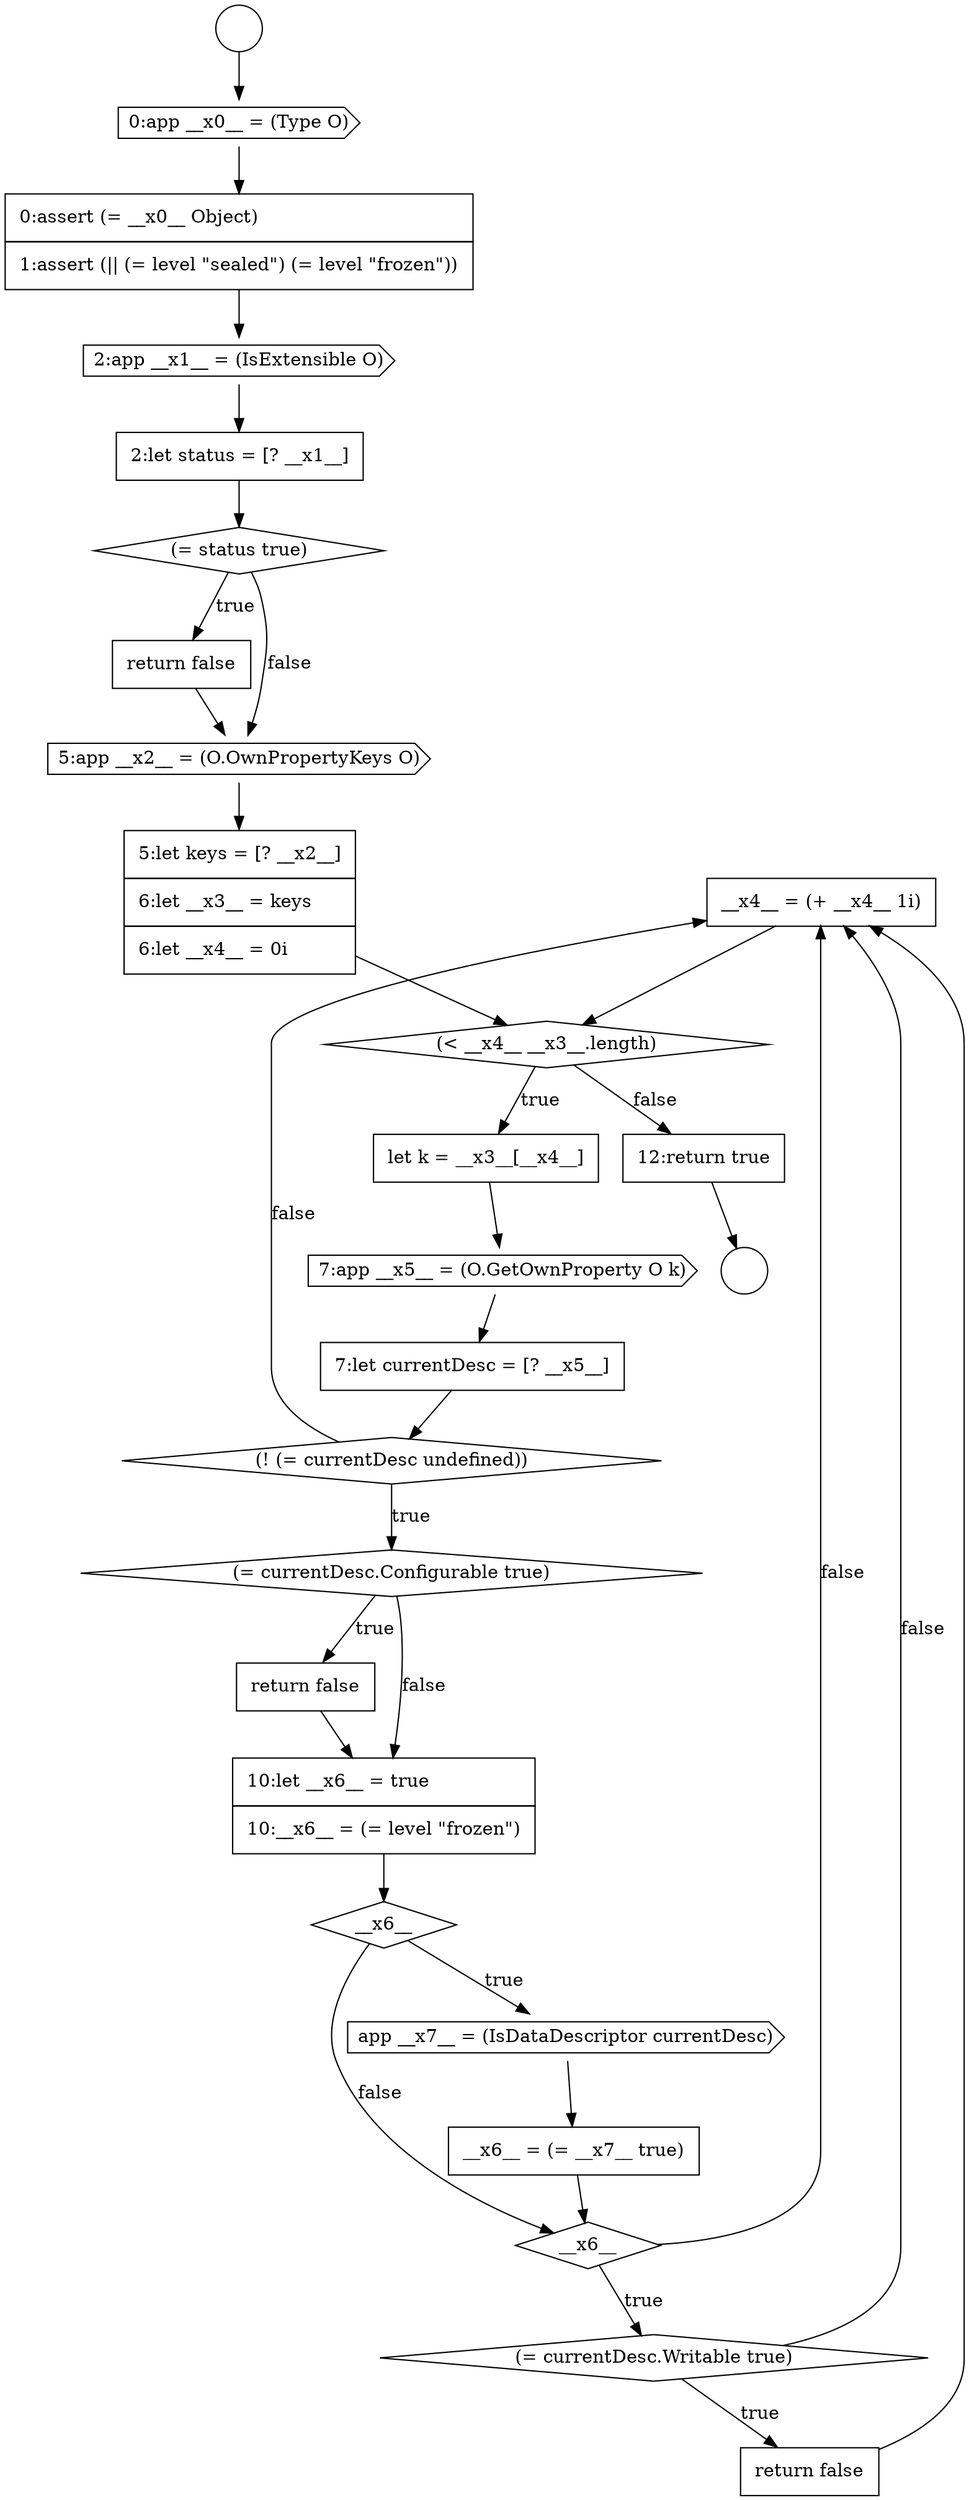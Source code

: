 digraph {
  node941 [shape=none, margin=0, label=<<font color="black">
    <table border="0" cellborder="1" cellspacing="0" cellpadding="10">
      <tr><td align="left">__x4__ = (+ __x4__ 1i)</td></tr>
    </table>
  </font>> color="black" fillcolor="white" style=filled]
  node930 [shape=none, margin=0, label=<<font color="black">
    <table border="0" cellborder="1" cellspacing="0" cellpadding="10">
      <tr><td align="left">7:let currentDesc = [? __x5__]</td></tr>
    </table>
  </font>> color="black" fillcolor="white" style=filled]
  node933 [shape=none, margin=0, label=<<font color="black">
    <table border="0" cellborder="1" cellspacing="0" cellpadding="10">
      <tr><td align="left">return false</td></tr>
    </table>
  </font>> color="black" fillcolor="white" style=filled]
  node932 [shape=diamond, label=<<font color="black">(= currentDesc.Configurable true)</font>> color="black" fillcolor="white" style=filled]
  node922 [shape=none, margin=0, label=<<font color="black">
    <table border="0" cellborder="1" cellspacing="0" cellpadding="10">
      <tr><td align="left">2:let status = [? __x1__]</td></tr>
    </table>
  </font>> color="black" fillcolor="white" style=filled]
  node931 [shape=diamond, label=<<font color="black">(! (= currentDesc undefined))</font>> color="black" fillcolor="white" style=filled]
  node929 [shape=cds, label=<<font color="black">7:app __x5__ = (O.GetOwnProperty O k)</font>> color="black" fillcolor="white" style=filled]
  node917 [shape=circle label=" " color="black" fillcolor="white" style=filled]
  node934 [shape=none, margin=0, label=<<font color="black">
    <table border="0" cellborder="1" cellspacing="0" cellpadding="10">
      <tr><td align="left">10:let __x6__ = true</td></tr>
      <tr><td align="left">10:__x6__ = (= level &quot;frozen&quot;)</td></tr>
    </table>
  </font>> color="black" fillcolor="white" style=filled]
  node924 [shape=none, margin=0, label=<<font color="black">
    <table border="0" cellborder="1" cellspacing="0" cellpadding="10">
      <tr><td align="left">return false</td></tr>
    </table>
  </font>> color="black" fillcolor="white" style=filled]
  node937 [shape=none, margin=0, label=<<font color="black">
    <table border="0" cellborder="1" cellspacing="0" cellpadding="10">
      <tr><td align="left">__x6__ = (= __x7__ true)</td></tr>
    </table>
  </font>> color="black" fillcolor="white" style=filled]
  node920 [shape=none, margin=0, label=<<font color="black">
    <table border="0" cellborder="1" cellspacing="0" cellpadding="10">
      <tr><td align="left">0:assert (= __x0__ Object)</td></tr>
      <tr><td align="left">1:assert (|| (= level &quot;sealed&quot;) (= level &quot;frozen&quot;))</td></tr>
    </table>
  </font>> color="black" fillcolor="white" style=filled]
  node942 [shape=none, margin=0, label=<<font color="black">
    <table border="0" cellborder="1" cellspacing="0" cellpadding="10">
      <tr><td align="left">12:return true</td></tr>
    </table>
  </font>> color="black" fillcolor="white" style=filled]
  node925 [shape=cds, label=<<font color="black">5:app __x2__ = (O.OwnPropertyKeys O)</font>> color="black" fillcolor="white" style=filled]
  node938 [shape=diamond, label=<<font color="black">__x6__</font>> color="black" fillcolor="white" style=filled]
  node921 [shape=cds, label=<<font color="black">2:app __x1__ = (IsExtensible O)</font>> color="black" fillcolor="white" style=filled]
  node926 [shape=none, margin=0, label=<<font color="black">
    <table border="0" cellborder="1" cellspacing="0" cellpadding="10">
      <tr><td align="left">5:let keys = [? __x2__]</td></tr>
      <tr><td align="left">6:let __x3__ = keys</td></tr>
      <tr><td align="left">6:let __x4__ = 0i</td></tr>
    </table>
  </font>> color="black" fillcolor="white" style=filled]
  node936 [shape=cds, label=<<font color="black">app __x7__ = (IsDataDescriptor currentDesc)</font>> color="black" fillcolor="white" style=filled]
  node919 [shape=cds, label=<<font color="black">0:app __x0__ = (Type O)</font>> color="black" fillcolor="white" style=filled]
  node927 [shape=diamond, label=<<font color="black">(&lt; __x4__ __x3__.length)</font>> color="black" fillcolor="white" style=filled]
  node939 [shape=diamond, label=<<font color="black">(= currentDesc.Writable true)</font>> color="black" fillcolor="white" style=filled]
  node918 [shape=circle label=" " color="black" fillcolor="white" style=filled]
  node928 [shape=none, margin=0, label=<<font color="black">
    <table border="0" cellborder="1" cellspacing="0" cellpadding="10">
      <tr><td align="left">let k = __x3__[__x4__]</td></tr>
    </table>
  </font>> color="black" fillcolor="white" style=filled]
  node940 [shape=none, margin=0, label=<<font color="black">
    <table border="0" cellborder="1" cellspacing="0" cellpadding="10">
      <tr><td align="left">return false</td></tr>
    </table>
  </font>> color="black" fillcolor="white" style=filled]
  node935 [shape=diamond, label=<<font color="black">__x6__</font>> color="black" fillcolor="white" style=filled]
  node923 [shape=diamond, label=<<font color="black">(= status true)</font>> color="black" fillcolor="white" style=filled]
  node920 -> node921 [ color="black"]
  node924 -> node925 [ color="black"]
  node938 -> node939 [label=<<font color="black">true</font>> color="black"]
  node938 -> node941 [label=<<font color="black">false</font>> color="black"]
  node930 -> node931 [ color="black"]
  node923 -> node924 [label=<<font color="black">true</font>> color="black"]
  node923 -> node925 [label=<<font color="black">false</font>> color="black"]
  node935 -> node936 [label=<<font color="black">true</font>> color="black"]
  node935 -> node938 [label=<<font color="black">false</font>> color="black"]
  node941 -> node927 [ color="black"]
  node942 -> node918 [ color="black"]
  node931 -> node932 [label=<<font color="black">true</font>> color="black"]
  node931 -> node941 [label=<<font color="black">false</font>> color="black"]
  node925 -> node926 [ color="black"]
  node922 -> node923 [ color="black"]
  node940 -> node941 [ color="black"]
  node934 -> node935 [ color="black"]
  node939 -> node940 [label=<<font color="black">true</font>> color="black"]
  node939 -> node941 [label=<<font color="black">false</font>> color="black"]
  node933 -> node934 [ color="black"]
  node921 -> node922 [ color="black"]
  node932 -> node933 [label=<<font color="black">true</font>> color="black"]
  node932 -> node934 [label=<<font color="black">false</font>> color="black"]
  node926 -> node927 [ color="black"]
  node936 -> node937 [ color="black"]
  node929 -> node930 [ color="black"]
  node927 -> node928 [label=<<font color="black">true</font>> color="black"]
  node927 -> node942 [label=<<font color="black">false</font>> color="black"]
  node937 -> node938 [ color="black"]
  node928 -> node929 [ color="black"]
  node917 -> node919 [ color="black"]
  node919 -> node920 [ color="black"]
}
